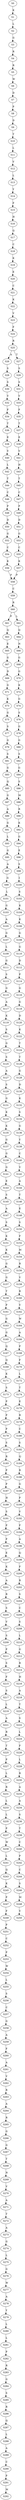 strict digraph  {
	S0 -> S1 [ label = K ];
	S1 -> S2 [ label = L ];
	S2 -> S3 [ label = G ];
	S3 -> S4 [ label = R ];
	S4 -> S5 [ label = R ];
	S5 -> S6 [ label = W ];
	S6 -> S7 [ label = D ];
	S7 -> S8 [ label = P ];
	S8 -> S9 [ label = D ];
	S9 -> S10 [ label = T ];
	S10 -> S11 [ label = L ];
	S11 -> S12 [ label = V ];
	S12 -> S13 [ label = L ];
	S13 -> S14 [ label = Y ];
	S14 -> S15 [ label = F ];
	S15 -> S16 [ label = H ];
	S16 -> S17 [ label = Q ];
	S17 -> S18 [ label = C ];
	S18 -> S19 [ label = K ];
	S19 -> S20 [ label = E ];
	S20 -> S21 [ label = C ];
	S21 -> S22 [ label = K ];
	S22 -> S23 [ label = V ];
	S23 -> S24 [ label = F ];
	S24 -> S25 [ label = R ];
	S25 -> S26 [ label = A ];
	S25 -> S27 [ label = T ];
	S26 -> S28 [ label = S ];
	S27 -> S29 [ label = S ];
	S28 -> S30 [ label = S ];
	S29 -> S31 [ label = S ];
	S30 -> S32 [ label = V ];
	S31 -> S33 [ label = V ];
	S32 -> S34 [ label = F ];
	S33 -> S35 [ label = F ];
	S34 -> S36 [ label = T ];
	S35 -> S37 [ label = T ];
	S36 -> S38 [ label = E ];
	S37 -> S39 [ label = E ];
	S38 -> S40 [ label = V ];
	S39 -> S41 [ label = V ];
	S40 -> S42 [ label = L ];
	S41 -> S43 [ label = H ];
	S42 -> S44 [ label = T ];
	S43 -> S45 [ label = T ];
	S44 -> S46 [ label = C ];
	S45 -> S47 [ label = C ];
	S46 -> S48 [ label = P ];
	S47 -> S49 [ label = P ];
	S48 -> S50 [ label = D ];
	S49 -> S51 [ label = D ];
	S50 -> S52 [ label = G ];
	S51 -> S53 [ label = G ];
	S52 -> S54 [ label = C ];
	S53 -> S55 [ label = C ];
	S54 -> S56 [ label = K ];
	S55 -> S57 [ label = K ];
	S56 -> S58 [ label = P ];
	S57 -> S58 [ label = P ];
	S58 -> S59 [ label = C ];
	S59 -> S60 [ label = R ];
	S60 -> S61 [ label = P ];
	S60 -> S62 [ label = L ];
	S61 -> S63 [ label = Q ];
	S62 -> S64 [ label = Q ];
	S63 -> S65 [ label = E ];
	S64 -> S66 [ label = N ];
	S65 -> S67 [ label = G ];
	S66 -> S68 [ label = G ];
	S67 -> S69 [ label = D ];
	S68 -> S70 [ label = G ];
	S69 -> S71 [ label = G ];
	S70 -> S72 [ label = K ];
	S71 -> S73 [ label = K ];
	S72 -> S74 [ label = G ];
	S73 -> S75 [ label = G ];
	S74 -> S76 [ label = S ];
	S75 -> S77 [ label = S ];
	S76 -> S78 [ label = G ];
	S77 -> S79 [ label = G ];
	S78 -> S80 [ label = G ];
	S79 -> S81 [ label = S ];
	S80 -> S82 [ label = S ];
	S81 -> S83 [ label = G ];
	S82 -> S84 [ label = G ];
	S83 -> S85 [ label = Q ];
	S84 -> S86 [ label = S ];
	S85 -> S87 [ label = G ];
	S86 -> S88 [ label = M ];
	S87 -> S89 [ label = A ];
	S88 -> S90 [ label = R ];
	S89 -> S91 [ label = G ];
	S90 -> S92 [ label = K ];
	S91 -> S93 [ label = L ];
	S92 -> S94 [ label = G ];
	S93 -> S95 [ label = G ];
	S94 -> S96 [ label = E ];
	S95 -> S97 [ label = A ];
	S96 -> S98 [ label = S ];
	S97 -> S99 [ label = G ];
	S98 -> S100 [ label = I ];
	S99 -> S101 [ label = L ];
	S100 -> S102 [ label = S ];
	S101 -> S103 [ label = G ];
	S102 -> S104 [ label = K ];
	S103 -> S105 [ label = A ];
	S104 -> S106 [ label = K ];
	S105 -> S107 [ label = G ];
	S106 -> S108 [ label = G ];
	S107 -> S109 [ label = L ];
	S108 -> S110 [ label = G ];
	S109 -> S111 [ label = G ];
	S110 -> S112 [ label = D ];
	S111 -> S113 [ label = S ];
	S112 -> S114 [ label = P ];
	S113 -> S115 [ label = G ];
	S114 -> S116 [ label = G ];
	S115 -> S117 [ label = A ];
	S116 -> S118 [ label = G ];
	S117 -> S119 [ label = K ];
	S118 -> S120 [ label = D ];
	S119 -> S121 [ label = S ];
	S120 -> S122 [ label = K ];
	S121 -> S123 [ label = G ];
	S122 -> S124 [ label = T ];
	S123 -> S125 [ label = S ];
	S124 -> S126 [ label = T ];
	S125 -> S127 [ label = A ];
	S126 -> S128 [ label = G ];
	S127 -> S129 [ label = S ];
	S128 -> S130 [ label = D ];
	S129 -> S131 [ label = G ];
	S130 -> S132 [ label = K ];
	S131 -> S133 [ label = K ];
	S132 -> S134 [ label = S ];
	S133 -> S135 [ label = K ];
	S134 -> S136 [ label = G ];
	S135 -> S137 [ label = G ];
	S136 -> S138 [ label = Y ];
	S137 -> S139 [ label = G ];
	S138 -> S140 [ label = C ];
	S139 -> S141 [ label = G ];
	S140 -> S142 [ label = V ];
	S141 -> S143 [ label = E ];
	S142 -> S144 [ label = A ];
	S143 -> S145 [ label = S ];
	S144 -> S146 [ label = T ];
	S145 -> S147 [ label = A ];
	S146 -> S148 [ label = E ];
	S147 -> S149 [ label = S ];
	S148 -> S150 [ label = S ];
	S149 -> S151 [ label = K ];
	S150 -> S152 [ label = F ];
	S151 -> S153 [ label = K ];
	S152 -> S154 [ label = M ];
	S153 -> S155 [ label = G ];
	S154 -> S156 [ label = R ];
	S155 -> S157 [ label = G ];
	S156 -> S158 [ label = V ];
	S157 -> S159 [ label = T ];
	S158 -> S160 [ label = R ];
	S159 -> S161 [ label = P ];
	S160 -> S162 [ label = V ];
	S161 -> S163 [ label = G ];
	S162 -> S164 [ label = W ];
	S163 -> S165 [ label = G ];
	S164 -> S166 [ label = A ];
	S165 -> S167 [ label = Q ];
	S166 -> S168 [ label = P ];
	S167 -> S169 [ label = Q ];
	S168 -> S170 [ label = F ];
	S169 -> S171 [ label = K ];
	S170 -> S172 [ label = L ];
	S171 -> S173 [ label = S ];
	S172 -> S174 [ label = T ];
	S173 -> S175 [ label = P ];
	S174 -> S176 [ label = E ];
	S175 -> S177 [ label = P ];
	S176 -> S178 [ label = R ];
	S177 -> S179 [ label = P ];
	S178 -> S180 [ label = C ];
	S179 -> S181 [ label = S ];
	S180 -> S182 [ label = S ];
	S181 -> S183 [ label = R ];
	S182 -> S184 [ label = Q ];
	S183 -> S185 [ label = P ];
	S184 -> S186 [ label = R ];
	S185 -> S187 [ label = P ];
	S186 -> S188 [ label = G ];
	S187 -> S189 [ label = H ];
	S188 -> S190 [ label = P ];
	S189 -> S191 [ label = S ];
	S190 -> S192 [ label = V ];
	S191 -> S193 [ label = P ];
	S192 -> S194 [ label = F ];
	S193 -> S195 [ label = P ];
	S194 -> S196 [ label = A ];
	S195 -> S197 [ label = E ];
	S196 -> S198 [ label = Q ];
	S197 -> S199 [ label = K ];
	S198 -> S200 [ label = F ];
	S199 -> S201 [ label = A ];
	S200 -> S202 [ label = R ];
	S201 -> S203 [ label = R ];
	S202 -> S204 [ label = S ];
	S203 -> S205 [ label = S ];
	S204 -> S206 [ label = C ];
	S205 -> S207 [ label = V ];
	S206 -> S208 [ label = S ];
	S207 -> S209 [ label = S ];
	S208 -> S210 [ label = L ];
	S209 -> S211 [ label = P ];
	S210 -> S212 [ label = G ];
	S211 -> S213 [ label = S ];
	S212 -> S214 [ label = R ];
	S213 -> S215 [ label = F ];
	S214 -> S216 [ label = H ];
	S215 -> S217 [ label = S ];
	S216 -> S218 [ label = A ];
	S217 -> S219 [ label = L ];
	S218 -> S220 [ label = T ];
	S219 -> S221 [ label = A ];
	S220 -> S222 [ label = S ];
	S221 -> S223 [ label = R ];
	S222 -> S224 [ label = L ];
	S223 -> S225 [ label = T ];
	S224 -> S226 [ label = F ];
	S225 -> S227 [ label = P ];
	S226 -> S228 [ label = L ];
	S227 -> S229 [ label = L ];
	S228 -> S230 [ label = R ];
	S229 -> S231 [ label = R ];
	S230 -> S232 [ label = A ];
	S231 -> S233 [ label = L ];
	S232 -> S234 [ label = A ];
	S233 -> S235 [ label = L ];
	S234 -> S236 [ label = S ];
	S235 -> S237 [ label = P ];
	S236 -> S238 [ label = T ];
	S237 -> S239 [ label = W ];
	S238 -> S240 [ label = C ];
	S239 -> S241 [ label = L ];
	S240 -> S242 [ label = P ];
	S241 -> S243 [ label = Q ];
	S242 -> S244 [ label = C ];
	S243 -> S245 [ label = K ];
	S244 -> S246 [ label = S ];
	S245 -> S247 [ label = P ];
	S246 -> S248 [ label = M ];
	S247 -> S249 [ label = F ];
	S248 -> S250 [ label = V ];
	S249 -> S251 [ label = P ];
	S251 -> S252 [ label = C ];
	S252 -> S253 [ label = P ];
	S253 -> S254 [ label = W ];
	S254 -> S255 [ label = L ];
	S255 -> S256 [ label = S ];
	S256 -> S257 [ label = C ];
	S257 -> S258 [ label = G ];
	S258 -> S259 [ label = A ];
	S259 -> S260 [ label = F ];
	S260 -> S261 [ label = A ];
	S261 -> S262 [ label = V ];
	S262 -> S263 [ label = R ];
	S263 -> S264 [ label = A ];
	S264 -> S265 [ label = R ];
	S265 -> S266 [ label = G ];
	S266 -> S267 [ label = G ];
	S267 -> S268 [ label = T ];
	S268 -> S269 [ label = N ];
	S269 -> S270 [ label = V ];
	S270 -> S271 [ label = A ];
	S271 -> S272 [ label = T ];
	S272 -> S273 [ label = A ];
	S273 -> S274 [ label = G ];
	S274 -> S275 [ label = L ];
	S275 -> S276 [ label = G ];
	S276 -> S277 [ label = W ];
	S277 -> S278 [ label = A ];
	S278 -> S279 [ label = Y ];
	S279 -> S280 [ label = L ];
	S280 -> S281 [ label = L ];
	S281 -> S282 [ label = P ];
	S282 -> S283 [ label = R ];
	S283 -> S284 [ label = G ];
	S284 -> S285 [ label = S ];
	S285 -> S286 [ label = R ];
	S286 -> S287 [ label = Q ];
	S287 -> S288 [ label = L ];
	S288 -> S289 [ label = A ];
	S289 -> S290 [ label = C ];
	S290 -> S291 [ label = P ];
	S291 -> S292 [ label = M ];
}
